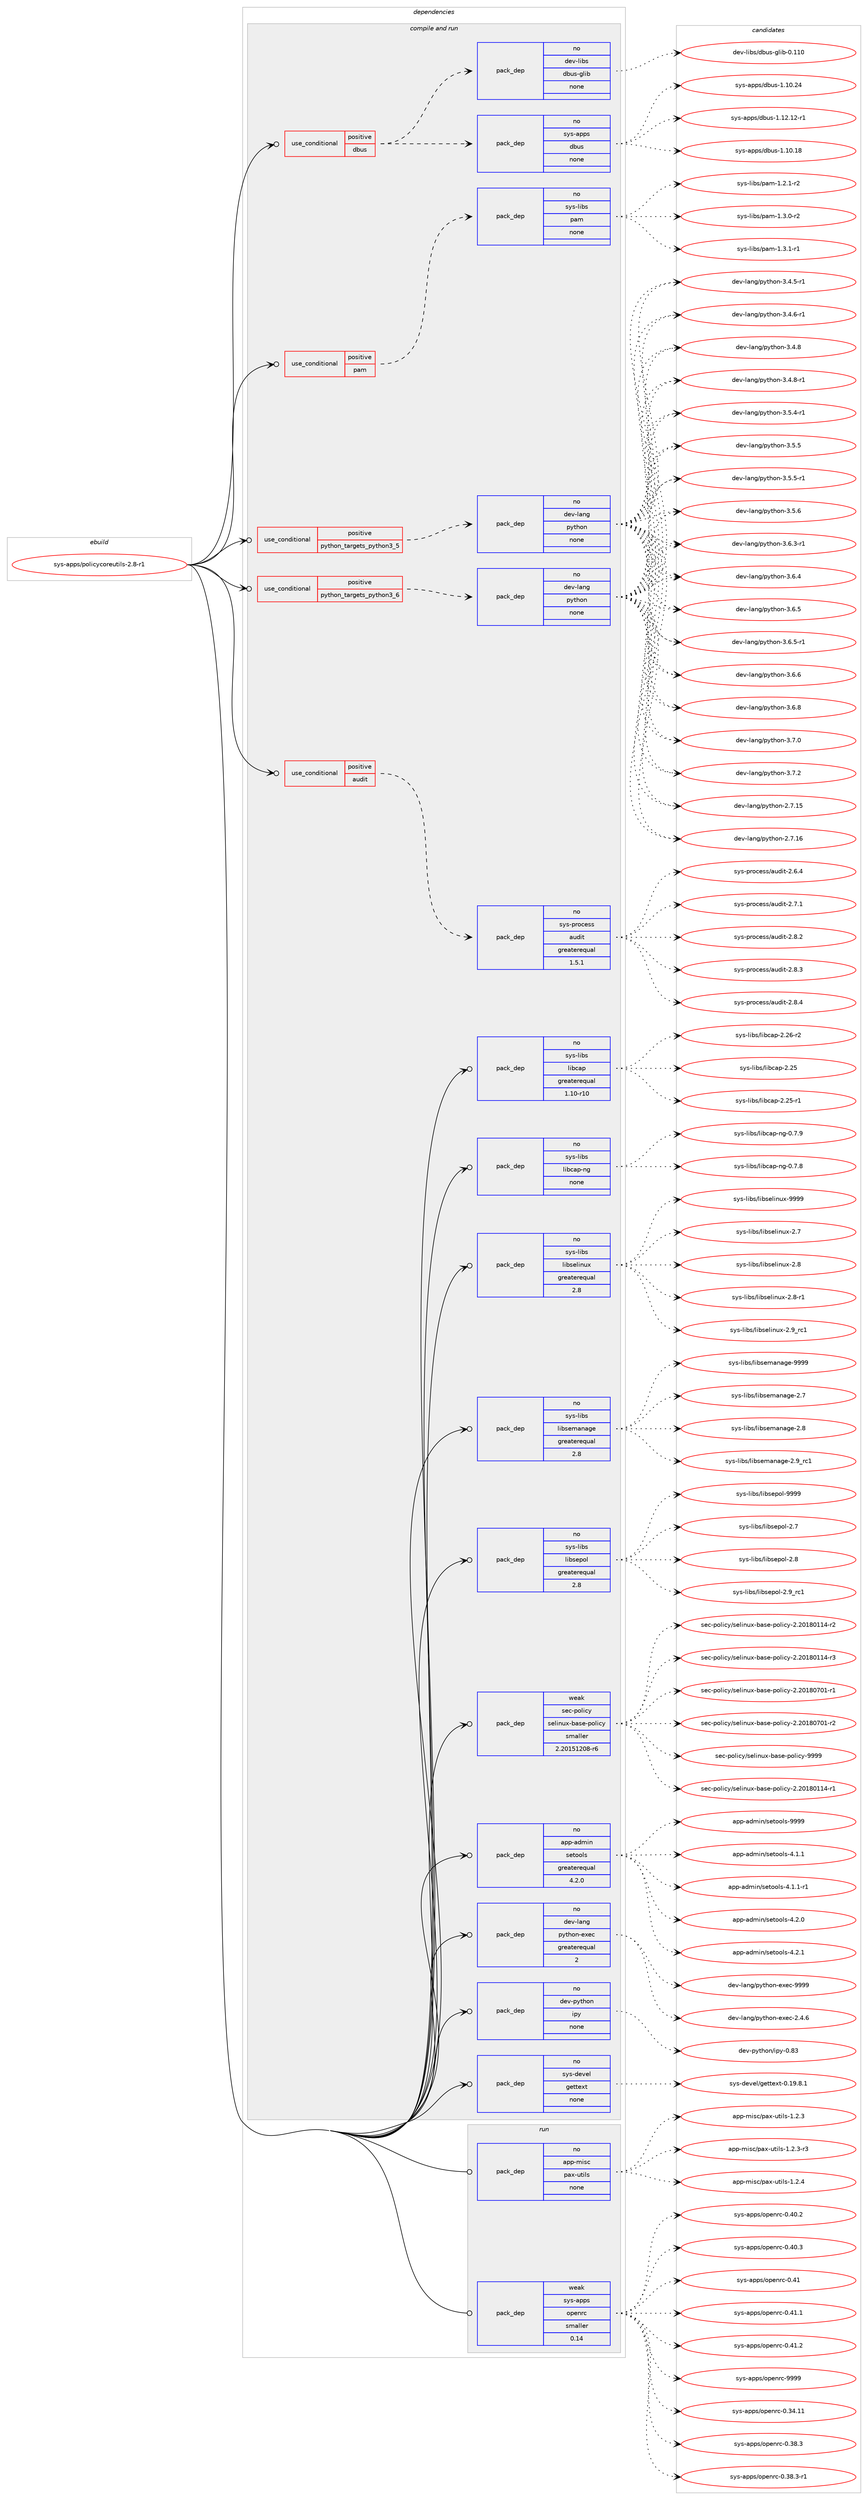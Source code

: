digraph prolog {

# *************
# Graph options
# *************

newrank=true;
concentrate=true;
compound=true;
graph [rankdir=LR,fontname=Helvetica,fontsize=10,ranksep=1.5];#, ranksep=2.5, nodesep=0.2];
edge  [arrowhead=vee];
node  [fontname=Helvetica,fontsize=10];

# **********
# The ebuild
# **********

subgraph cluster_leftcol {
color=gray;
rank=same;
label=<<i>ebuild</i>>;
id [label="sys-apps/policycoreutils-2.8-r1", color=red, width=4, href="../sys-apps/policycoreutils-2.8-r1.svg"];
}

# ****************
# The dependencies
# ****************

subgraph cluster_midcol {
color=gray;
label=<<i>dependencies</i>>;
subgraph cluster_compile {
fillcolor="#eeeeee";
style=filled;
label=<<i>compile</i>>;
}
subgraph cluster_compileandrun {
fillcolor="#eeeeee";
style=filled;
label=<<i>compile and run</i>>;
subgraph cond456719 {
dependency1713359 [label=<<TABLE BORDER="0" CELLBORDER="1" CELLSPACING="0" CELLPADDING="4"><TR><TD ROWSPAN="3" CELLPADDING="10">use_conditional</TD></TR><TR><TD>positive</TD></TR><TR><TD>audit</TD></TR></TABLE>>, shape=none, color=red];
subgraph pack1228624 {
dependency1713360 [label=<<TABLE BORDER="0" CELLBORDER="1" CELLSPACING="0" CELLPADDING="4" WIDTH="220"><TR><TD ROWSPAN="6" CELLPADDING="30">pack_dep</TD></TR><TR><TD WIDTH="110">no</TD></TR><TR><TD>sys-process</TD></TR><TR><TD>audit</TD></TR><TR><TD>greaterequal</TD></TR><TR><TD>1.5.1</TD></TR></TABLE>>, shape=none, color=blue];
}
dependency1713359:e -> dependency1713360:w [weight=20,style="dashed",arrowhead="vee"];
}
id:e -> dependency1713359:w [weight=20,style="solid",arrowhead="odotvee"];
subgraph cond456720 {
dependency1713361 [label=<<TABLE BORDER="0" CELLBORDER="1" CELLSPACING="0" CELLPADDING="4"><TR><TD ROWSPAN="3" CELLPADDING="10">use_conditional</TD></TR><TR><TD>positive</TD></TR><TR><TD>dbus</TD></TR></TABLE>>, shape=none, color=red];
subgraph pack1228625 {
dependency1713362 [label=<<TABLE BORDER="0" CELLBORDER="1" CELLSPACING="0" CELLPADDING="4" WIDTH="220"><TR><TD ROWSPAN="6" CELLPADDING="30">pack_dep</TD></TR><TR><TD WIDTH="110">no</TD></TR><TR><TD>sys-apps</TD></TR><TR><TD>dbus</TD></TR><TR><TD>none</TD></TR><TR><TD></TD></TR></TABLE>>, shape=none, color=blue];
}
dependency1713361:e -> dependency1713362:w [weight=20,style="dashed",arrowhead="vee"];
subgraph pack1228626 {
dependency1713363 [label=<<TABLE BORDER="0" CELLBORDER="1" CELLSPACING="0" CELLPADDING="4" WIDTH="220"><TR><TD ROWSPAN="6" CELLPADDING="30">pack_dep</TD></TR><TR><TD WIDTH="110">no</TD></TR><TR><TD>dev-libs</TD></TR><TR><TD>dbus-glib</TD></TR><TR><TD>none</TD></TR><TR><TD></TD></TR></TABLE>>, shape=none, color=blue];
}
dependency1713361:e -> dependency1713363:w [weight=20,style="dashed",arrowhead="vee"];
}
id:e -> dependency1713361:w [weight=20,style="solid",arrowhead="odotvee"];
subgraph cond456721 {
dependency1713364 [label=<<TABLE BORDER="0" CELLBORDER="1" CELLSPACING="0" CELLPADDING="4"><TR><TD ROWSPAN="3" CELLPADDING="10">use_conditional</TD></TR><TR><TD>positive</TD></TR><TR><TD>pam</TD></TR></TABLE>>, shape=none, color=red];
subgraph pack1228627 {
dependency1713365 [label=<<TABLE BORDER="0" CELLBORDER="1" CELLSPACING="0" CELLPADDING="4" WIDTH="220"><TR><TD ROWSPAN="6" CELLPADDING="30">pack_dep</TD></TR><TR><TD WIDTH="110">no</TD></TR><TR><TD>sys-libs</TD></TR><TR><TD>pam</TD></TR><TR><TD>none</TD></TR><TR><TD></TD></TR></TABLE>>, shape=none, color=blue];
}
dependency1713364:e -> dependency1713365:w [weight=20,style="dashed",arrowhead="vee"];
}
id:e -> dependency1713364:w [weight=20,style="solid",arrowhead="odotvee"];
subgraph cond456722 {
dependency1713366 [label=<<TABLE BORDER="0" CELLBORDER="1" CELLSPACING="0" CELLPADDING="4"><TR><TD ROWSPAN="3" CELLPADDING="10">use_conditional</TD></TR><TR><TD>positive</TD></TR><TR><TD>python_targets_python3_5</TD></TR></TABLE>>, shape=none, color=red];
subgraph pack1228628 {
dependency1713367 [label=<<TABLE BORDER="0" CELLBORDER="1" CELLSPACING="0" CELLPADDING="4" WIDTH="220"><TR><TD ROWSPAN="6" CELLPADDING="30">pack_dep</TD></TR><TR><TD WIDTH="110">no</TD></TR><TR><TD>dev-lang</TD></TR><TR><TD>python</TD></TR><TR><TD>none</TD></TR><TR><TD></TD></TR></TABLE>>, shape=none, color=blue];
}
dependency1713366:e -> dependency1713367:w [weight=20,style="dashed",arrowhead="vee"];
}
id:e -> dependency1713366:w [weight=20,style="solid",arrowhead="odotvee"];
subgraph cond456723 {
dependency1713368 [label=<<TABLE BORDER="0" CELLBORDER="1" CELLSPACING="0" CELLPADDING="4"><TR><TD ROWSPAN="3" CELLPADDING="10">use_conditional</TD></TR><TR><TD>positive</TD></TR><TR><TD>python_targets_python3_6</TD></TR></TABLE>>, shape=none, color=red];
subgraph pack1228629 {
dependency1713369 [label=<<TABLE BORDER="0" CELLBORDER="1" CELLSPACING="0" CELLPADDING="4" WIDTH="220"><TR><TD ROWSPAN="6" CELLPADDING="30">pack_dep</TD></TR><TR><TD WIDTH="110">no</TD></TR><TR><TD>dev-lang</TD></TR><TR><TD>python</TD></TR><TR><TD>none</TD></TR><TR><TD></TD></TR></TABLE>>, shape=none, color=blue];
}
dependency1713368:e -> dependency1713369:w [weight=20,style="dashed",arrowhead="vee"];
}
id:e -> dependency1713368:w [weight=20,style="solid",arrowhead="odotvee"];
subgraph pack1228630 {
dependency1713370 [label=<<TABLE BORDER="0" CELLBORDER="1" CELLSPACING="0" CELLPADDING="4" WIDTH="220"><TR><TD ROWSPAN="6" CELLPADDING="30">pack_dep</TD></TR><TR><TD WIDTH="110">no</TD></TR><TR><TD>app-admin</TD></TR><TR><TD>setools</TD></TR><TR><TD>greaterequal</TD></TR><TR><TD>4.2.0</TD></TR></TABLE>>, shape=none, color=blue];
}
id:e -> dependency1713370:w [weight=20,style="solid",arrowhead="odotvee"];
subgraph pack1228631 {
dependency1713371 [label=<<TABLE BORDER="0" CELLBORDER="1" CELLSPACING="0" CELLPADDING="4" WIDTH="220"><TR><TD ROWSPAN="6" CELLPADDING="30">pack_dep</TD></TR><TR><TD WIDTH="110">no</TD></TR><TR><TD>dev-lang</TD></TR><TR><TD>python-exec</TD></TR><TR><TD>greaterequal</TD></TR><TR><TD>2</TD></TR></TABLE>>, shape=none, color=blue];
}
id:e -> dependency1713371:w [weight=20,style="solid",arrowhead="odotvee"];
subgraph pack1228632 {
dependency1713372 [label=<<TABLE BORDER="0" CELLBORDER="1" CELLSPACING="0" CELLPADDING="4" WIDTH="220"><TR><TD ROWSPAN="6" CELLPADDING="30">pack_dep</TD></TR><TR><TD WIDTH="110">no</TD></TR><TR><TD>dev-python</TD></TR><TR><TD>ipy</TD></TR><TR><TD>none</TD></TR><TR><TD></TD></TR></TABLE>>, shape=none, color=blue];
}
id:e -> dependency1713372:w [weight=20,style="solid",arrowhead="odotvee"];
subgraph pack1228633 {
dependency1713373 [label=<<TABLE BORDER="0" CELLBORDER="1" CELLSPACING="0" CELLPADDING="4" WIDTH="220"><TR><TD ROWSPAN="6" CELLPADDING="30">pack_dep</TD></TR><TR><TD WIDTH="110">no</TD></TR><TR><TD>sys-devel</TD></TR><TR><TD>gettext</TD></TR><TR><TD>none</TD></TR><TR><TD></TD></TR></TABLE>>, shape=none, color=blue];
}
id:e -> dependency1713373:w [weight=20,style="solid",arrowhead="odotvee"];
subgraph pack1228634 {
dependency1713374 [label=<<TABLE BORDER="0" CELLBORDER="1" CELLSPACING="0" CELLPADDING="4" WIDTH="220"><TR><TD ROWSPAN="6" CELLPADDING="30">pack_dep</TD></TR><TR><TD WIDTH="110">no</TD></TR><TR><TD>sys-libs</TD></TR><TR><TD>libcap</TD></TR><TR><TD>greaterequal</TD></TR><TR><TD>1.10-r10</TD></TR></TABLE>>, shape=none, color=blue];
}
id:e -> dependency1713374:w [weight=20,style="solid",arrowhead="odotvee"];
subgraph pack1228635 {
dependency1713375 [label=<<TABLE BORDER="0" CELLBORDER="1" CELLSPACING="0" CELLPADDING="4" WIDTH="220"><TR><TD ROWSPAN="6" CELLPADDING="30">pack_dep</TD></TR><TR><TD WIDTH="110">no</TD></TR><TR><TD>sys-libs</TD></TR><TR><TD>libcap-ng</TD></TR><TR><TD>none</TD></TR><TR><TD></TD></TR></TABLE>>, shape=none, color=blue];
}
id:e -> dependency1713375:w [weight=20,style="solid",arrowhead="odotvee"];
subgraph pack1228636 {
dependency1713376 [label=<<TABLE BORDER="0" CELLBORDER="1" CELLSPACING="0" CELLPADDING="4" WIDTH="220"><TR><TD ROWSPAN="6" CELLPADDING="30">pack_dep</TD></TR><TR><TD WIDTH="110">no</TD></TR><TR><TD>sys-libs</TD></TR><TR><TD>libselinux</TD></TR><TR><TD>greaterequal</TD></TR><TR><TD>2.8</TD></TR></TABLE>>, shape=none, color=blue];
}
id:e -> dependency1713376:w [weight=20,style="solid",arrowhead="odotvee"];
subgraph pack1228637 {
dependency1713377 [label=<<TABLE BORDER="0" CELLBORDER="1" CELLSPACING="0" CELLPADDING="4" WIDTH="220"><TR><TD ROWSPAN="6" CELLPADDING="30">pack_dep</TD></TR><TR><TD WIDTH="110">no</TD></TR><TR><TD>sys-libs</TD></TR><TR><TD>libsemanage</TD></TR><TR><TD>greaterequal</TD></TR><TR><TD>2.8</TD></TR></TABLE>>, shape=none, color=blue];
}
id:e -> dependency1713377:w [weight=20,style="solid",arrowhead="odotvee"];
subgraph pack1228638 {
dependency1713378 [label=<<TABLE BORDER="0" CELLBORDER="1" CELLSPACING="0" CELLPADDING="4" WIDTH="220"><TR><TD ROWSPAN="6" CELLPADDING="30">pack_dep</TD></TR><TR><TD WIDTH="110">no</TD></TR><TR><TD>sys-libs</TD></TR><TR><TD>libsepol</TD></TR><TR><TD>greaterequal</TD></TR><TR><TD>2.8</TD></TR></TABLE>>, shape=none, color=blue];
}
id:e -> dependency1713378:w [weight=20,style="solid",arrowhead="odotvee"];
subgraph pack1228639 {
dependency1713379 [label=<<TABLE BORDER="0" CELLBORDER="1" CELLSPACING="0" CELLPADDING="4" WIDTH="220"><TR><TD ROWSPAN="6" CELLPADDING="30">pack_dep</TD></TR><TR><TD WIDTH="110">weak</TD></TR><TR><TD>sec-policy</TD></TR><TR><TD>selinux-base-policy</TD></TR><TR><TD>smaller</TD></TR><TR><TD>2.20151208-r6</TD></TR></TABLE>>, shape=none, color=blue];
}
id:e -> dependency1713379:w [weight=20,style="solid",arrowhead="odotvee"];
}
subgraph cluster_run {
fillcolor="#eeeeee";
style=filled;
label=<<i>run</i>>;
subgraph pack1228640 {
dependency1713380 [label=<<TABLE BORDER="0" CELLBORDER="1" CELLSPACING="0" CELLPADDING="4" WIDTH="220"><TR><TD ROWSPAN="6" CELLPADDING="30">pack_dep</TD></TR><TR><TD WIDTH="110">no</TD></TR><TR><TD>app-misc</TD></TR><TR><TD>pax-utils</TD></TR><TR><TD>none</TD></TR><TR><TD></TD></TR></TABLE>>, shape=none, color=blue];
}
id:e -> dependency1713380:w [weight=20,style="solid",arrowhead="odot"];
subgraph pack1228641 {
dependency1713381 [label=<<TABLE BORDER="0" CELLBORDER="1" CELLSPACING="0" CELLPADDING="4" WIDTH="220"><TR><TD ROWSPAN="6" CELLPADDING="30">pack_dep</TD></TR><TR><TD WIDTH="110">weak</TD></TR><TR><TD>sys-apps</TD></TR><TR><TD>openrc</TD></TR><TR><TD>smaller</TD></TR><TR><TD>0.14</TD></TR></TABLE>>, shape=none, color=blue];
}
id:e -> dependency1713381:w [weight=20,style="solid",arrowhead="odot"];
}
}

# **************
# The candidates
# **************

subgraph cluster_choices {
rank=same;
color=gray;
label=<<i>candidates</i>>;

subgraph choice1228624 {
color=black;
nodesep=1;
choice11512111545112114111991011151154797117100105116455046544652 [label="sys-process/audit-2.6.4", color=red, width=4,href="../sys-process/audit-2.6.4.svg"];
choice11512111545112114111991011151154797117100105116455046554649 [label="sys-process/audit-2.7.1", color=red, width=4,href="../sys-process/audit-2.7.1.svg"];
choice11512111545112114111991011151154797117100105116455046564650 [label="sys-process/audit-2.8.2", color=red, width=4,href="../sys-process/audit-2.8.2.svg"];
choice11512111545112114111991011151154797117100105116455046564651 [label="sys-process/audit-2.8.3", color=red, width=4,href="../sys-process/audit-2.8.3.svg"];
choice11512111545112114111991011151154797117100105116455046564652 [label="sys-process/audit-2.8.4", color=red, width=4,href="../sys-process/audit-2.8.4.svg"];
dependency1713360:e -> choice11512111545112114111991011151154797117100105116455046544652:w [style=dotted,weight="100"];
dependency1713360:e -> choice11512111545112114111991011151154797117100105116455046554649:w [style=dotted,weight="100"];
dependency1713360:e -> choice11512111545112114111991011151154797117100105116455046564650:w [style=dotted,weight="100"];
dependency1713360:e -> choice11512111545112114111991011151154797117100105116455046564651:w [style=dotted,weight="100"];
dependency1713360:e -> choice11512111545112114111991011151154797117100105116455046564652:w [style=dotted,weight="100"];
}
subgraph choice1228625 {
color=black;
nodesep=1;
choice115121115459711211211547100981171154549464948464956 [label="sys-apps/dbus-1.10.18", color=red, width=4,href="../sys-apps/dbus-1.10.18.svg"];
choice115121115459711211211547100981171154549464948465052 [label="sys-apps/dbus-1.10.24", color=red, width=4,href="../sys-apps/dbus-1.10.24.svg"];
choice1151211154597112112115471009811711545494649504649504511449 [label="sys-apps/dbus-1.12.12-r1", color=red, width=4,href="../sys-apps/dbus-1.12.12-r1.svg"];
dependency1713362:e -> choice115121115459711211211547100981171154549464948464956:w [style=dotted,weight="100"];
dependency1713362:e -> choice115121115459711211211547100981171154549464948465052:w [style=dotted,weight="100"];
dependency1713362:e -> choice1151211154597112112115471009811711545494649504649504511449:w [style=dotted,weight="100"];
}
subgraph choice1228626 {
color=black;
nodesep=1;
choice100101118451081059811547100981171154510310810598454846494948 [label="dev-libs/dbus-glib-0.110", color=red, width=4,href="../dev-libs/dbus-glib-0.110.svg"];
dependency1713363:e -> choice100101118451081059811547100981171154510310810598454846494948:w [style=dotted,weight="100"];
}
subgraph choice1228627 {
color=black;
nodesep=1;
choice115121115451081059811547112971094549465046494511450 [label="sys-libs/pam-1.2.1-r2", color=red, width=4,href="../sys-libs/pam-1.2.1-r2.svg"];
choice115121115451081059811547112971094549465146484511450 [label="sys-libs/pam-1.3.0-r2", color=red, width=4,href="../sys-libs/pam-1.3.0-r2.svg"];
choice115121115451081059811547112971094549465146494511449 [label="sys-libs/pam-1.3.1-r1", color=red, width=4,href="../sys-libs/pam-1.3.1-r1.svg"];
dependency1713365:e -> choice115121115451081059811547112971094549465046494511450:w [style=dotted,weight="100"];
dependency1713365:e -> choice115121115451081059811547112971094549465146484511450:w [style=dotted,weight="100"];
dependency1713365:e -> choice115121115451081059811547112971094549465146494511449:w [style=dotted,weight="100"];
}
subgraph choice1228628 {
color=black;
nodesep=1;
choice10010111845108971101034711212111610411111045504655464953 [label="dev-lang/python-2.7.15", color=red, width=4,href="../dev-lang/python-2.7.15.svg"];
choice10010111845108971101034711212111610411111045504655464954 [label="dev-lang/python-2.7.16", color=red, width=4,href="../dev-lang/python-2.7.16.svg"];
choice1001011184510897110103471121211161041111104551465246534511449 [label="dev-lang/python-3.4.5-r1", color=red, width=4,href="../dev-lang/python-3.4.5-r1.svg"];
choice1001011184510897110103471121211161041111104551465246544511449 [label="dev-lang/python-3.4.6-r1", color=red, width=4,href="../dev-lang/python-3.4.6-r1.svg"];
choice100101118451089711010347112121116104111110455146524656 [label="dev-lang/python-3.4.8", color=red, width=4,href="../dev-lang/python-3.4.8.svg"];
choice1001011184510897110103471121211161041111104551465246564511449 [label="dev-lang/python-3.4.8-r1", color=red, width=4,href="../dev-lang/python-3.4.8-r1.svg"];
choice1001011184510897110103471121211161041111104551465346524511449 [label="dev-lang/python-3.5.4-r1", color=red, width=4,href="../dev-lang/python-3.5.4-r1.svg"];
choice100101118451089711010347112121116104111110455146534653 [label="dev-lang/python-3.5.5", color=red, width=4,href="../dev-lang/python-3.5.5.svg"];
choice1001011184510897110103471121211161041111104551465346534511449 [label="dev-lang/python-3.5.5-r1", color=red, width=4,href="../dev-lang/python-3.5.5-r1.svg"];
choice100101118451089711010347112121116104111110455146534654 [label="dev-lang/python-3.5.6", color=red, width=4,href="../dev-lang/python-3.5.6.svg"];
choice1001011184510897110103471121211161041111104551465446514511449 [label="dev-lang/python-3.6.3-r1", color=red, width=4,href="../dev-lang/python-3.6.3-r1.svg"];
choice100101118451089711010347112121116104111110455146544652 [label="dev-lang/python-3.6.4", color=red, width=4,href="../dev-lang/python-3.6.4.svg"];
choice100101118451089711010347112121116104111110455146544653 [label="dev-lang/python-3.6.5", color=red, width=4,href="../dev-lang/python-3.6.5.svg"];
choice1001011184510897110103471121211161041111104551465446534511449 [label="dev-lang/python-3.6.5-r1", color=red, width=4,href="../dev-lang/python-3.6.5-r1.svg"];
choice100101118451089711010347112121116104111110455146544654 [label="dev-lang/python-3.6.6", color=red, width=4,href="../dev-lang/python-3.6.6.svg"];
choice100101118451089711010347112121116104111110455146544656 [label="dev-lang/python-3.6.8", color=red, width=4,href="../dev-lang/python-3.6.8.svg"];
choice100101118451089711010347112121116104111110455146554648 [label="dev-lang/python-3.7.0", color=red, width=4,href="../dev-lang/python-3.7.0.svg"];
choice100101118451089711010347112121116104111110455146554650 [label="dev-lang/python-3.7.2", color=red, width=4,href="../dev-lang/python-3.7.2.svg"];
dependency1713367:e -> choice10010111845108971101034711212111610411111045504655464953:w [style=dotted,weight="100"];
dependency1713367:e -> choice10010111845108971101034711212111610411111045504655464954:w [style=dotted,weight="100"];
dependency1713367:e -> choice1001011184510897110103471121211161041111104551465246534511449:w [style=dotted,weight="100"];
dependency1713367:e -> choice1001011184510897110103471121211161041111104551465246544511449:w [style=dotted,weight="100"];
dependency1713367:e -> choice100101118451089711010347112121116104111110455146524656:w [style=dotted,weight="100"];
dependency1713367:e -> choice1001011184510897110103471121211161041111104551465246564511449:w [style=dotted,weight="100"];
dependency1713367:e -> choice1001011184510897110103471121211161041111104551465346524511449:w [style=dotted,weight="100"];
dependency1713367:e -> choice100101118451089711010347112121116104111110455146534653:w [style=dotted,weight="100"];
dependency1713367:e -> choice1001011184510897110103471121211161041111104551465346534511449:w [style=dotted,weight="100"];
dependency1713367:e -> choice100101118451089711010347112121116104111110455146534654:w [style=dotted,weight="100"];
dependency1713367:e -> choice1001011184510897110103471121211161041111104551465446514511449:w [style=dotted,weight="100"];
dependency1713367:e -> choice100101118451089711010347112121116104111110455146544652:w [style=dotted,weight="100"];
dependency1713367:e -> choice100101118451089711010347112121116104111110455146544653:w [style=dotted,weight="100"];
dependency1713367:e -> choice1001011184510897110103471121211161041111104551465446534511449:w [style=dotted,weight="100"];
dependency1713367:e -> choice100101118451089711010347112121116104111110455146544654:w [style=dotted,weight="100"];
dependency1713367:e -> choice100101118451089711010347112121116104111110455146544656:w [style=dotted,weight="100"];
dependency1713367:e -> choice100101118451089711010347112121116104111110455146554648:w [style=dotted,weight="100"];
dependency1713367:e -> choice100101118451089711010347112121116104111110455146554650:w [style=dotted,weight="100"];
}
subgraph choice1228629 {
color=black;
nodesep=1;
choice10010111845108971101034711212111610411111045504655464953 [label="dev-lang/python-2.7.15", color=red, width=4,href="../dev-lang/python-2.7.15.svg"];
choice10010111845108971101034711212111610411111045504655464954 [label="dev-lang/python-2.7.16", color=red, width=4,href="../dev-lang/python-2.7.16.svg"];
choice1001011184510897110103471121211161041111104551465246534511449 [label="dev-lang/python-3.4.5-r1", color=red, width=4,href="../dev-lang/python-3.4.5-r1.svg"];
choice1001011184510897110103471121211161041111104551465246544511449 [label="dev-lang/python-3.4.6-r1", color=red, width=4,href="../dev-lang/python-3.4.6-r1.svg"];
choice100101118451089711010347112121116104111110455146524656 [label="dev-lang/python-3.4.8", color=red, width=4,href="../dev-lang/python-3.4.8.svg"];
choice1001011184510897110103471121211161041111104551465246564511449 [label="dev-lang/python-3.4.8-r1", color=red, width=4,href="../dev-lang/python-3.4.8-r1.svg"];
choice1001011184510897110103471121211161041111104551465346524511449 [label="dev-lang/python-3.5.4-r1", color=red, width=4,href="../dev-lang/python-3.5.4-r1.svg"];
choice100101118451089711010347112121116104111110455146534653 [label="dev-lang/python-3.5.5", color=red, width=4,href="../dev-lang/python-3.5.5.svg"];
choice1001011184510897110103471121211161041111104551465346534511449 [label="dev-lang/python-3.5.5-r1", color=red, width=4,href="../dev-lang/python-3.5.5-r1.svg"];
choice100101118451089711010347112121116104111110455146534654 [label="dev-lang/python-3.5.6", color=red, width=4,href="../dev-lang/python-3.5.6.svg"];
choice1001011184510897110103471121211161041111104551465446514511449 [label="dev-lang/python-3.6.3-r1", color=red, width=4,href="../dev-lang/python-3.6.3-r1.svg"];
choice100101118451089711010347112121116104111110455146544652 [label="dev-lang/python-3.6.4", color=red, width=4,href="../dev-lang/python-3.6.4.svg"];
choice100101118451089711010347112121116104111110455146544653 [label="dev-lang/python-3.6.5", color=red, width=4,href="../dev-lang/python-3.6.5.svg"];
choice1001011184510897110103471121211161041111104551465446534511449 [label="dev-lang/python-3.6.5-r1", color=red, width=4,href="../dev-lang/python-3.6.5-r1.svg"];
choice100101118451089711010347112121116104111110455146544654 [label="dev-lang/python-3.6.6", color=red, width=4,href="../dev-lang/python-3.6.6.svg"];
choice100101118451089711010347112121116104111110455146544656 [label="dev-lang/python-3.6.8", color=red, width=4,href="../dev-lang/python-3.6.8.svg"];
choice100101118451089711010347112121116104111110455146554648 [label="dev-lang/python-3.7.0", color=red, width=4,href="../dev-lang/python-3.7.0.svg"];
choice100101118451089711010347112121116104111110455146554650 [label="dev-lang/python-3.7.2", color=red, width=4,href="../dev-lang/python-3.7.2.svg"];
dependency1713369:e -> choice10010111845108971101034711212111610411111045504655464953:w [style=dotted,weight="100"];
dependency1713369:e -> choice10010111845108971101034711212111610411111045504655464954:w [style=dotted,weight="100"];
dependency1713369:e -> choice1001011184510897110103471121211161041111104551465246534511449:w [style=dotted,weight="100"];
dependency1713369:e -> choice1001011184510897110103471121211161041111104551465246544511449:w [style=dotted,weight="100"];
dependency1713369:e -> choice100101118451089711010347112121116104111110455146524656:w [style=dotted,weight="100"];
dependency1713369:e -> choice1001011184510897110103471121211161041111104551465246564511449:w [style=dotted,weight="100"];
dependency1713369:e -> choice1001011184510897110103471121211161041111104551465346524511449:w [style=dotted,weight="100"];
dependency1713369:e -> choice100101118451089711010347112121116104111110455146534653:w [style=dotted,weight="100"];
dependency1713369:e -> choice1001011184510897110103471121211161041111104551465346534511449:w [style=dotted,weight="100"];
dependency1713369:e -> choice100101118451089711010347112121116104111110455146534654:w [style=dotted,weight="100"];
dependency1713369:e -> choice1001011184510897110103471121211161041111104551465446514511449:w [style=dotted,weight="100"];
dependency1713369:e -> choice100101118451089711010347112121116104111110455146544652:w [style=dotted,weight="100"];
dependency1713369:e -> choice100101118451089711010347112121116104111110455146544653:w [style=dotted,weight="100"];
dependency1713369:e -> choice1001011184510897110103471121211161041111104551465446534511449:w [style=dotted,weight="100"];
dependency1713369:e -> choice100101118451089711010347112121116104111110455146544654:w [style=dotted,weight="100"];
dependency1713369:e -> choice100101118451089711010347112121116104111110455146544656:w [style=dotted,weight="100"];
dependency1713369:e -> choice100101118451089711010347112121116104111110455146554648:w [style=dotted,weight="100"];
dependency1713369:e -> choice100101118451089711010347112121116104111110455146554650:w [style=dotted,weight="100"];
}
subgraph choice1228630 {
color=black;
nodesep=1;
choice97112112459710010910511047115101116111111108115455246494649 [label="app-admin/setools-4.1.1", color=red, width=4,href="../app-admin/setools-4.1.1.svg"];
choice971121124597100109105110471151011161111111081154552464946494511449 [label="app-admin/setools-4.1.1-r1", color=red, width=4,href="../app-admin/setools-4.1.1-r1.svg"];
choice97112112459710010910511047115101116111111108115455246504648 [label="app-admin/setools-4.2.0", color=red, width=4,href="../app-admin/setools-4.2.0.svg"];
choice97112112459710010910511047115101116111111108115455246504649 [label="app-admin/setools-4.2.1", color=red, width=4,href="../app-admin/setools-4.2.1.svg"];
choice971121124597100109105110471151011161111111081154557575757 [label="app-admin/setools-9999", color=red, width=4,href="../app-admin/setools-9999.svg"];
dependency1713370:e -> choice97112112459710010910511047115101116111111108115455246494649:w [style=dotted,weight="100"];
dependency1713370:e -> choice971121124597100109105110471151011161111111081154552464946494511449:w [style=dotted,weight="100"];
dependency1713370:e -> choice97112112459710010910511047115101116111111108115455246504648:w [style=dotted,weight="100"];
dependency1713370:e -> choice97112112459710010910511047115101116111111108115455246504649:w [style=dotted,weight="100"];
dependency1713370:e -> choice971121124597100109105110471151011161111111081154557575757:w [style=dotted,weight="100"];
}
subgraph choice1228631 {
color=black;
nodesep=1;
choice1001011184510897110103471121211161041111104510112010199455046524654 [label="dev-lang/python-exec-2.4.6", color=red, width=4,href="../dev-lang/python-exec-2.4.6.svg"];
choice10010111845108971101034711212111610411111045101120101994557575757 [label="dev-lang/python-exec-9999", color=red, width=4,href="../dev-lang/python-exec-9999.svg"];
dependency1713371:e -> choice1001011184510897110103471121211161041111104510112010199455046524654:w [style=dotted,weight="100"];
dependency1713371:e -> choice10010111845108971101034711212111610411111045101120101994557575757:w [style=dotted,weight="100"];
}
subgraph choice1228632 {
color=black;
nodesep=1;
choice10010111845112121116104111110471051121214548465651 [label="dev-python/ipy-0.83", color=red, width=4,href="../dev-python/ipy-0.83.svg"];
dependency1713372:e -> choice10010111845112121116104111110471051121214548465651:w [style=dotted,weight="100"];
}
subgraph choice1228633 {
color=black;
nodesep=1;
choice1151211154510010111810110847103101116116101120116454846495746564649 [label="sys-devel/gettext-0.19.8.1", color=red, width=4,href="../sys-devel/gettext-0.19.8.1.svg"];
dependency1713373:e -> choice1151211154510010111810110847103101116116101120116454846495746564649:w [style=dotted,weight="100"];
}
subgraph choice1228634 {
color=black;
nodesep=1;
choice1151211154510810598115471081059899971124550465053 [label="sys-libs/libcap-2.25", color=red, width=4,href="../sys-libs/libcap-2.25.svg"];
choice11512111545108105981154710810598999711245504650534511449 [label="sys-libs/libcap-2.25-r1", color=red, width=4,href="../sys-libs/libcap-2.25-r1.svg"];
choice11512111545108105981154710810598999711245504650544511450 [label="sys-libs/libcap-2.26-r2", color=red, width=4,href="../sys-libs/libcap-2.26-r2.svg"];
dependency1713374:e -> choice1151211154510810598115471081059899971124550465053:w [style=dotted,weight="100"];
dependency1713374:e -> choice11512111545108105981154710810598999711245504650534511449:w [style=dotted,weight="100"];
dependency1713374:e -> choice11512111545108105981154710810598999711245504650544511450:w [style=dotted,weight="100"];
}
subgraph choice1228635 {
color=black;
nodesep=1;
choice11512111545108105981154710810598999711245110103454846554656 [label="sys-libs/libcap-ng-0.7.8", color=red, width=4,href="../sys-libs/libcap-ng-0.7.8.svg"];
choice11512111545108105981154710810598999711245110103454846554657 [label="sys-libs/libcap-ng-0.7.9", color=red, width=4,href="../sys-libs/libcap-ng-0.7.9.svg"];
dependency1713375:e -> choice11512111545108105981154710810598999711245110103454846554656:w [style=dotted,weight="100"];
dependency1713375:e -> choice11512111545108105981154710810598999711245110103454846554657:w [style=dotted,weight="100"];
}
subgraph choice1228636 {
color=black;
nodesep=1;
choice1151211154510810598115471081059811510110810511011712045504655 [label="sys-libs/libselinux-2.7", color=red, width=4,href="../sys-libs/libselinux-2.7.svg"];
choice1151211154510810598115471081059811510110810511011712045504656 [label="sys-libs/libselinux-2.8", color=red, width=4,href="../sys-libs/libselinux-2.8.svg"];
choice11512111545108105981154710810598115101108105110117120455046564511449 [label="sys-libs/libselinux-2.8-r1", color=red, width=4,href="../sys-libs/libselinux-2.8-r1.svg"];
choice1151211154510810598115471081059811510110810511011712045504657951149949 [label="sys-libs/libselinux-2.9_rc1", color=red, width=4,href="../sys-libs/libselinux-2.9_rc1.svg"];
choice115121115451081059811547108105981151011081051101171204557575757 [label="sys-libs/libselinux-9999", color=red, width=4,href="../sys-libs/libselinux-9999.svg"];
dependency1713376:e -> choice1151211154510810598115471081059811510110810511011712045504655:w [style=dotted,weight="100"];
dependency1713376:e -> choice1151211154510810598115471081059811510110810511011712045504656:w [style=dotted,weight="100"];
dependency1713376:e -> choice11512111545108105981154710810598115101108105110117120455046564511449:w [style=dotted,weight="100"];
dependency1713376:e -> choice1151211154510810598115471081059811510110810511011712045504657951149949:w [style=dotted,weight="100"];
dependency1713376:e -> choice115121115451081059811547108105981151011081051101171204557575757:w [style=dotted,weight="100"];
}
subgraph choice1228637 {
color=black;
nodesep=1;
choice11512111545108105981154710810598115101109971109710310145504655 [label="sys-libs/libsemanage-2.7", color=red, width=4,href="../sys-libs/libsemanage-2.7.svg"];
choice11512111545108105981154710810598115101109971109710310145504656 [label="sys-libs/libsemanage-2.8", color=red, width=4,href="../sys-libs/libsemanage-2.8.svg"];
choice11512111545108105981154710810598115101109971109710310145504657951149949 [label="sys-libs/libsemanage-2.9_rc1", color=red, width=4,href="../sys-libs/libsemanage-2.9_rc1.svg"];
choice1151211154510810598115471081059811510110997110971031014557575757 [label="sys-libs/libsemanage-9999", color=red, width=4,href="../sys-libs/libsemanage-9999.svg"];
dependency1713377:e -> choice11512111545108105981154710810598115101109971109710310145504655:w [style=dotted,weight="100"];
dependency1713377:e -> choice11512111545108105981154710810598115101109971109710310145504656:w [style=dotted,weight="100"];
dependency1713377:e -> choice11512111545108105981154710810598115101109971109710310145504657951149949:w [style=dotted,weight="100"];
dependency1713377:e -> choice1151211154510810598115471081059811510110997110971031014557575757:w [style=dotted,weight="100"];
}
subgraph choice1228638 {
color=black;
nodesep=1;
choice1151211154510810598115471081059811510111211110845504655 [label="sys-libs/libsepol-2.7", color=red, width=4,href="../sys-libs/libsepol-2.7.svg"];
choice1151211154510810598115471081059811510111211110845504656 [label="sys-libs/libsepol-2.8", color=red, width=4,href="../sys-libs/libsepol-2.8.svg"];
choice1151211154510810598115471081059811510111211110845504657951149949 [label="sys-libs/libsepol-2.9_rc1", color=red, width=4,href="../sys-libs/libsepol-2.9_rc1.svg"];
choice115121115451081059811547108105981151011121111084557575757 [label="sys-libs/libsepol-9999", color=red, width=4,href="../sys-libs/libsepol-9999.svg"];
dependency1713378:e -> choice1151211154510810598115471081059811510111211110845504655:w [style=dotted,weight="100"];
dependency1713378:e -> choice1151211154510810598115471081059811510111211110845504656:w [style=dotted,weight="100"];
dependency1713378:e -> choice1151211154510810598115471081059811510111211110845504657951149949:w [style=dotted,weight="100"];
dependency1713378:e -> choice115121115451081059811547108105981151011121111084557575757:w [style=dotted,weight="100"];
}
subgraph choice1228639 {
color=black;
nodesep=1;
choice11510199451121111081059912147115101108105110117120459897115101451121111081059912145504650484956484949524511449 [label="sec-policy/selinux-base-policy-2.20180114-r1", color=red, width=4,href="../sec-policy/selinux-base-policy-2.20180114-r1.svg"];
choice11510199451121111081059912147115101108105110117120459897115101451121111081059912145504650484956484949524511450 [label="sec-policy/selinux-base-policy-2.20180114-r2", color=red, width=4,href="../sec-policy/selinux-base-policy-2.20180114-r2.svg"];
choice11510199451121111081059912147115101108105110117120459897115101451121111081059912145504650484956484949524511451 [label="sec-policy/selinux-base-policy-2.20180114-r3", color=red, width=4,href="../sec-policy/selinux-base-policy-2.20180114-r3.svg"];
choice11510199451121111081059912147115101108105110117120459897115101451121111081059912145504650484956485548494511449 [label="sec-policy/selinux-base-policy-2.20180701-r1", color=red, width=4,href="../sec-policy/selinux-base-policy-2.20180701-r1.svg"];
choice11510199451121111081059912147115101108105110117120459897115101451121111081059912145504650484956485548494511450 [label="sec-policy/selinux-base-policy-2.20180701-r2", color=red, width=4,href="../sec-policy/selinux-base-policy-2.20180701-r2.svg"];
choice1151019945112111108105991214711510110810511011712045989711510145112111108105991214557575757 [label="sec-policy/selinux-base-policy-9999", color=red, width=4,href="../sec-policy/selinux-base-policy-9999.svg"];
dependency1713379:e -> choice11510199451121111081059912147115101108105110117120459897115101451121111081059912145504650484956484949524511449:w [style=dotted,weight="100"];
dependency1713379:e -> choice11510199451121111081059912147115101108105110117120459897115101451121111081059912145504650484956484949524511450:w [style=dotted,weight="100"];
dependency1713379:e -> choice11510199451121111081059912147115101108105110117120459897115101451121111081059912145504650484956484949524511451:w [style=dotted,weight="100"];
dependency1713379:e -> choice11510199451121111081059912147115101108105110117120459897115101451121111081059912145504650484956485548494511449:w [style=dotted,weight="100"];
dependency1713379:e -> choice11510199451121111081059912147115101108105110117120459897115101451121111081059912145504650484956485548494511450:w [style=dotted,weight="100"];
dependency1713379:e -> choice1151019945112111108105991214711510110810511011712045989711510145112111108105991214557575757:w [style=dotted,weight="100"];
}
subgraph choice1228640 {
color=black;
nodesep=1;
choice971121124510910511599471129712045117116105108115454946504651 [label="app-misc/pax-utils-1.2.3", color=red, width=4,href="../app-misc/pax-utils-1.2.3.svg"];
choice9711211245109105115994711297120451171161051081154549465046514511451 [label="app-misc/pax-utils-1.2.3-r3", color=red, width=4,href="../app-misc/pax-utils-1.2.3-r3.svg"];
choice971121124510910511599471129712045117116105108115454946504652 [label="app-misc/pax-utils-1.2.4", color=red, width=4,href="../app-misc/pax-utils-1.2.4.svg"];
dependency1713380:e -> choice971121124510910511599471129712045117116105108115454946504651:w [style=dotted,weight="100"];
dependency1713380:e -> choice9711211245109105115994711297120451171161051081154549465046514511451:w [style=dotted,weight="100"];
dependency1713380:e -> choice971121124510910511599471129712045117116105108115454946504652:w [style=dotted,weight="100"];
}
subgraph choice1228641 {
color=black;
nodesep=1;
choice115121115459711211211547111112101110114994548465152464949 [label="sys-apps/openrc-0.34.11", color=red, width=4,href="../sys-apps/openrc-0.34.11.svg"];
choice1151211154597112112115471111121011101149945484651564651 [label="sys-apps/openrc-0.38.3", color=red, width=4,href="../sys-apps/openrc-0.38.3.svg"];
choice11512111545971121121154711111210111011499454846515646514511449 [label="sys-apps/openrc-0.38.3-r1", color=red, width=4,href="../sys-apps/openrc-0.38.3-r1.svg"];
choice1151211154597112112115471111121011101149945484652484650 [label="sys-apps/openrc-0.40.2", color=red, width=4,href="../sys-apps/openrc-0.40.2.svg"];
choice1151211154597112112115471111121011101149945484652484651 [label="sys-apps/openrc-0.40.3", color=red, width=4,href="../sys-apps/openrc-0.40.3.svg"];
choice115121115459711211211547111112101110114994548465249 [label="sys-apps/openrc-0.41", color=red, width=4,href="../sys-apps/openrc-0.41.svg"];
choice1151211154597112112115471111121011101149945484652494649 [label="sys-apps/openrc-0.41.1", color=red, width=4,href="../sys-apps/openrc-0.41.1.svg"];
choice1151211154597112112115471111121011101149945484652494650 [label="sys-apps/openrc-0.41.2", color=red, width=4,href="../sys-apps/openrc-0.41.2.svg"];
choice115121115459711211211547111112101110114994557575757 [label="sys-apps/openrc-9999", color=red, width=4,href="../sys-apps/openrc-9999.svg"];
dependency1713381:e -> choice115121115459711211211547111112101110114994548465152464949:w [style=dotted,weight="100"];
dependency1713381:e -> choice1151211154597112112115471111121011101149945484651564651:w [style=dotted,weight="100"];
dependency1713381:e -> choice11512111545971121121154711111210111011499454846515646514511449:w [style=dotted,weight="100"];
dependency1713381:e -> choice1151211154597112112115471111121011101149945484652484650:w [style=dotted,weight="100"];
dependency1713381:e -> choice1151211154597112112115471111121011101149945484652484651:w [style=dotted,weight="100"];
dependency1713381:e -> choice115121115459711211211547111112101110114994548465249:w [style=dotted,weight="100"];
dependency1713381:e -> choice1151211154597112112115471111121011101149945484652494649:w [style=dotted,weight="100"];
dependency1713381:e -> choice1151211154597112112115471111121011101149945484652494650:w [style=dotted,weight="100"];
dependency1713381:e -> choice115121115459711211211547111112101110114994557575757:w [style=dotted,weight="100"];
}
}

}
